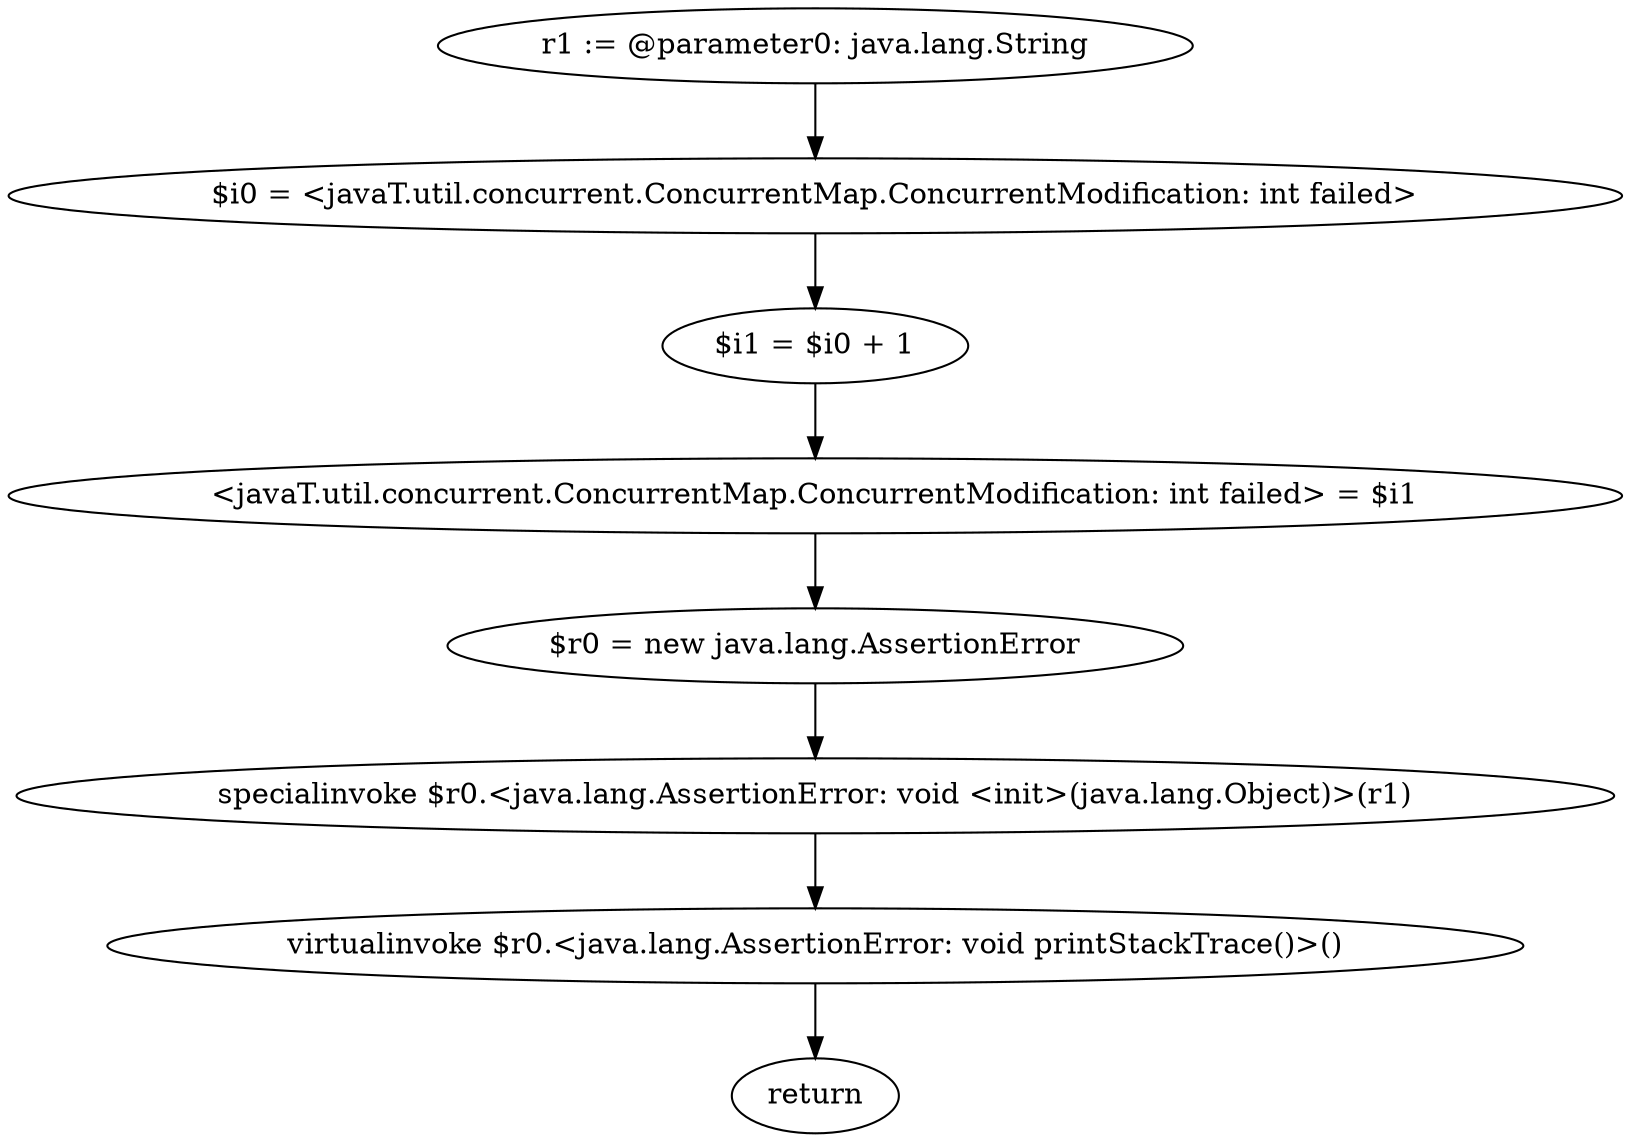 digraph "unitGraph" {
    "r1 := @parameter0: java.lang.String"
    "$i0 = <javaT.util.concurrent.ConcurrentMap.ConcurrentModification: int failed>"
    "$i1 = $i0 + 1"
    "<javaT.util.concurrent.ConcurrentMap.ConcurrentModification: int failed> = $i1"
    "$r0 = new java.lang.AssertionError"
    "specialinvoke $r0.<java.lang.AssertionError: void <init>(java.lang.Object)>(r1)"
    "virtualinvoke $r0.<java.lang.AssertionError: void printStackTrace()>()"
    "return"
    "r1 := @parameter0: java.lang.String"->"$i0 = <javaT.util.concurrent.ConcurrentMap.ConcurrentModification: int failed>";
    "$i0 = <javaT.util.concurrent.ConcurrentMap.ConcurrentModification: int failed>"->"$i1 = $i0 + 1";
    "$i1 = $i0 + 1"->"<javaT.util.concurrent.ConcurrentMap.ConcurrentModification: int failed> = $i1";
    "<javaT.util.concurrent.ConcurrentMap.ConcurrentModification: int failed> = $i1"->"$r0 = new java.lang.AssertionError";
    "$r0 = new java.lang.AssertionError"->"specialinvoke $r0.<java.lang.AssertionError: void <init>(java.lang.Object)>(r1)";
    "specialinvoke $r0.<java.lang.AssertionError: void <init>(java.lang.Object)>(r1)"->"virtualinvoke $r0.<java.lang.AssertionError: void printStackTrace()>()";
    "virtualinvoke $r0.<java.lang.AssertionError: void printStackTrace()>()"->"return";
}

